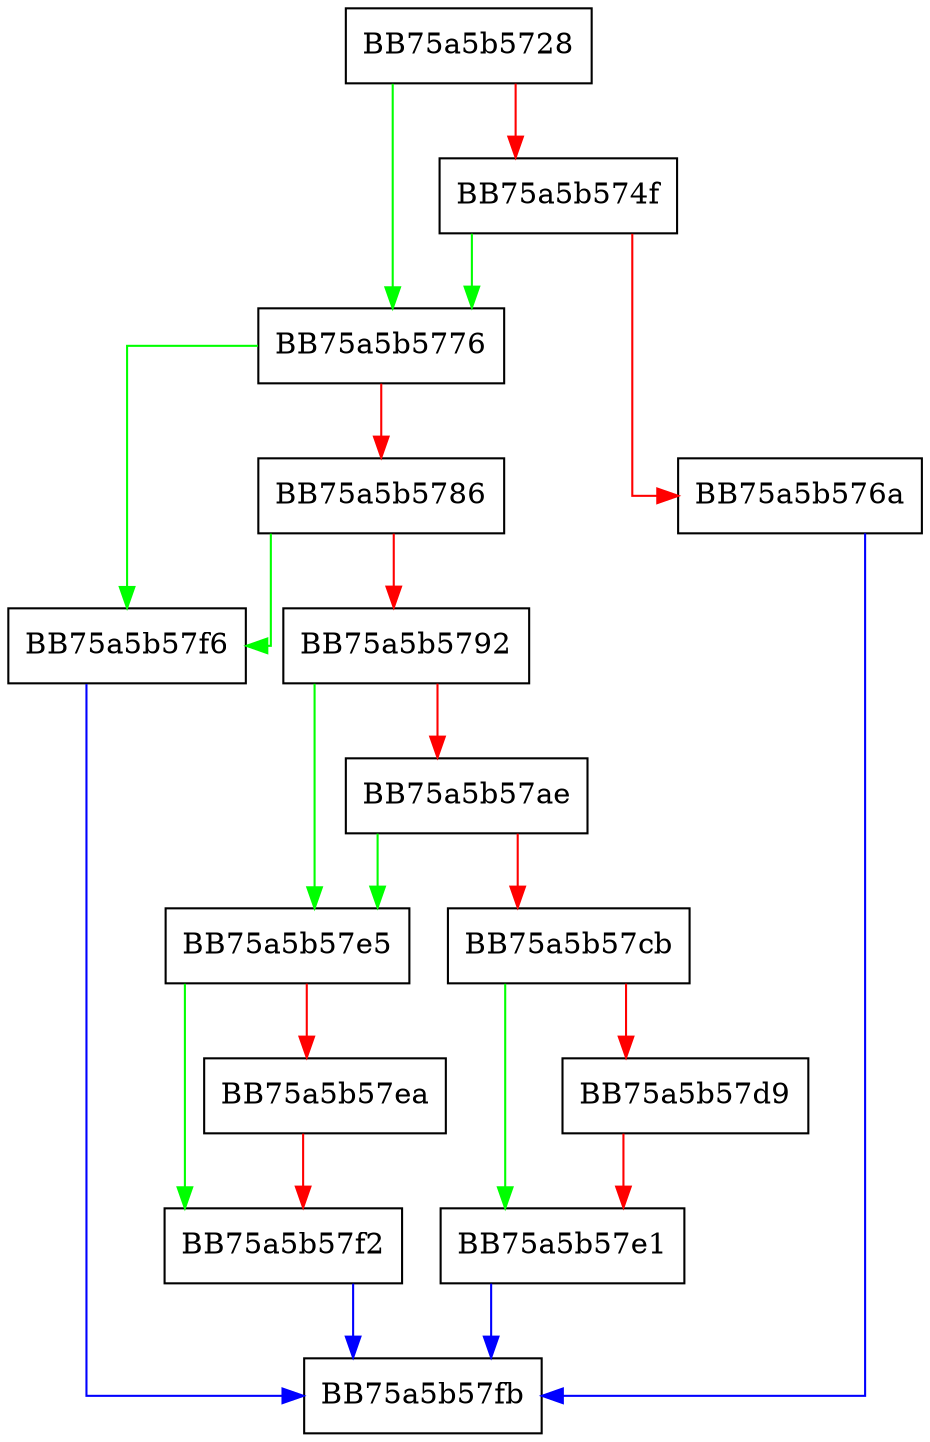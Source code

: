 digraph AddSenseMachineMetadataAttributes {
  node [shape="box"];
  graph [splines=ortho];
  BB75a5b5728 -> BB75a5b5776 [color="green"];
  BB75a5b5728 -> BB75a5b574f [color="red"];
  BB75a5b574f -> BB75a5b5776 [color="green"];
  BB75a5b574f -> BB75a5b576a [color="red"];
  BB75a5b576a -> BB75a5b57fb [color="blue"];
  BB75a5b5776 -> BB75a5b57f6 [color="green"];
  BB75a5b5776 -> BB75a5b5786 [color="red"];
  BB75a5b5786 -> BB75a5b57f6 [color="green"];
  BB75a5b5786 -> BB75a5b5792 [color="red"];
  BB75a5b5792 -> BB75a5b57e5 [color="green"];
  BB75a5b5792 -> BB75a5b57ae [color="red"];
  BB75a5b57ae -> BB75a5b57e5 [color="green"];
  BB75a5b57ae -> BB75a5b57cb [color="red"];
  BB75a5b57cb -> BB75a5b57e1 [color="green"];
  BB75a5b57cb -> BB75a5b57d9 [color="red"];
  BB75a5b57d9 -> BB75a5b57e1 [color="red"];
  BB75a5b57e1 -> BB75a5b57fb [color="blue"];
  BB75a5b57e5 -> BB75a5b57f2 [color="green"];
  BB75a5b57e5 -> BB75a5b57ea [color="red"];
  BB75a5b57ea -> BB75a5b57f2 [color="red"];
  BB75a5b57f2 -> BB75a5b57fb [color="blue"];
  BB75a5b57f6 -> BB75a5b57fb [color="blue"];
}